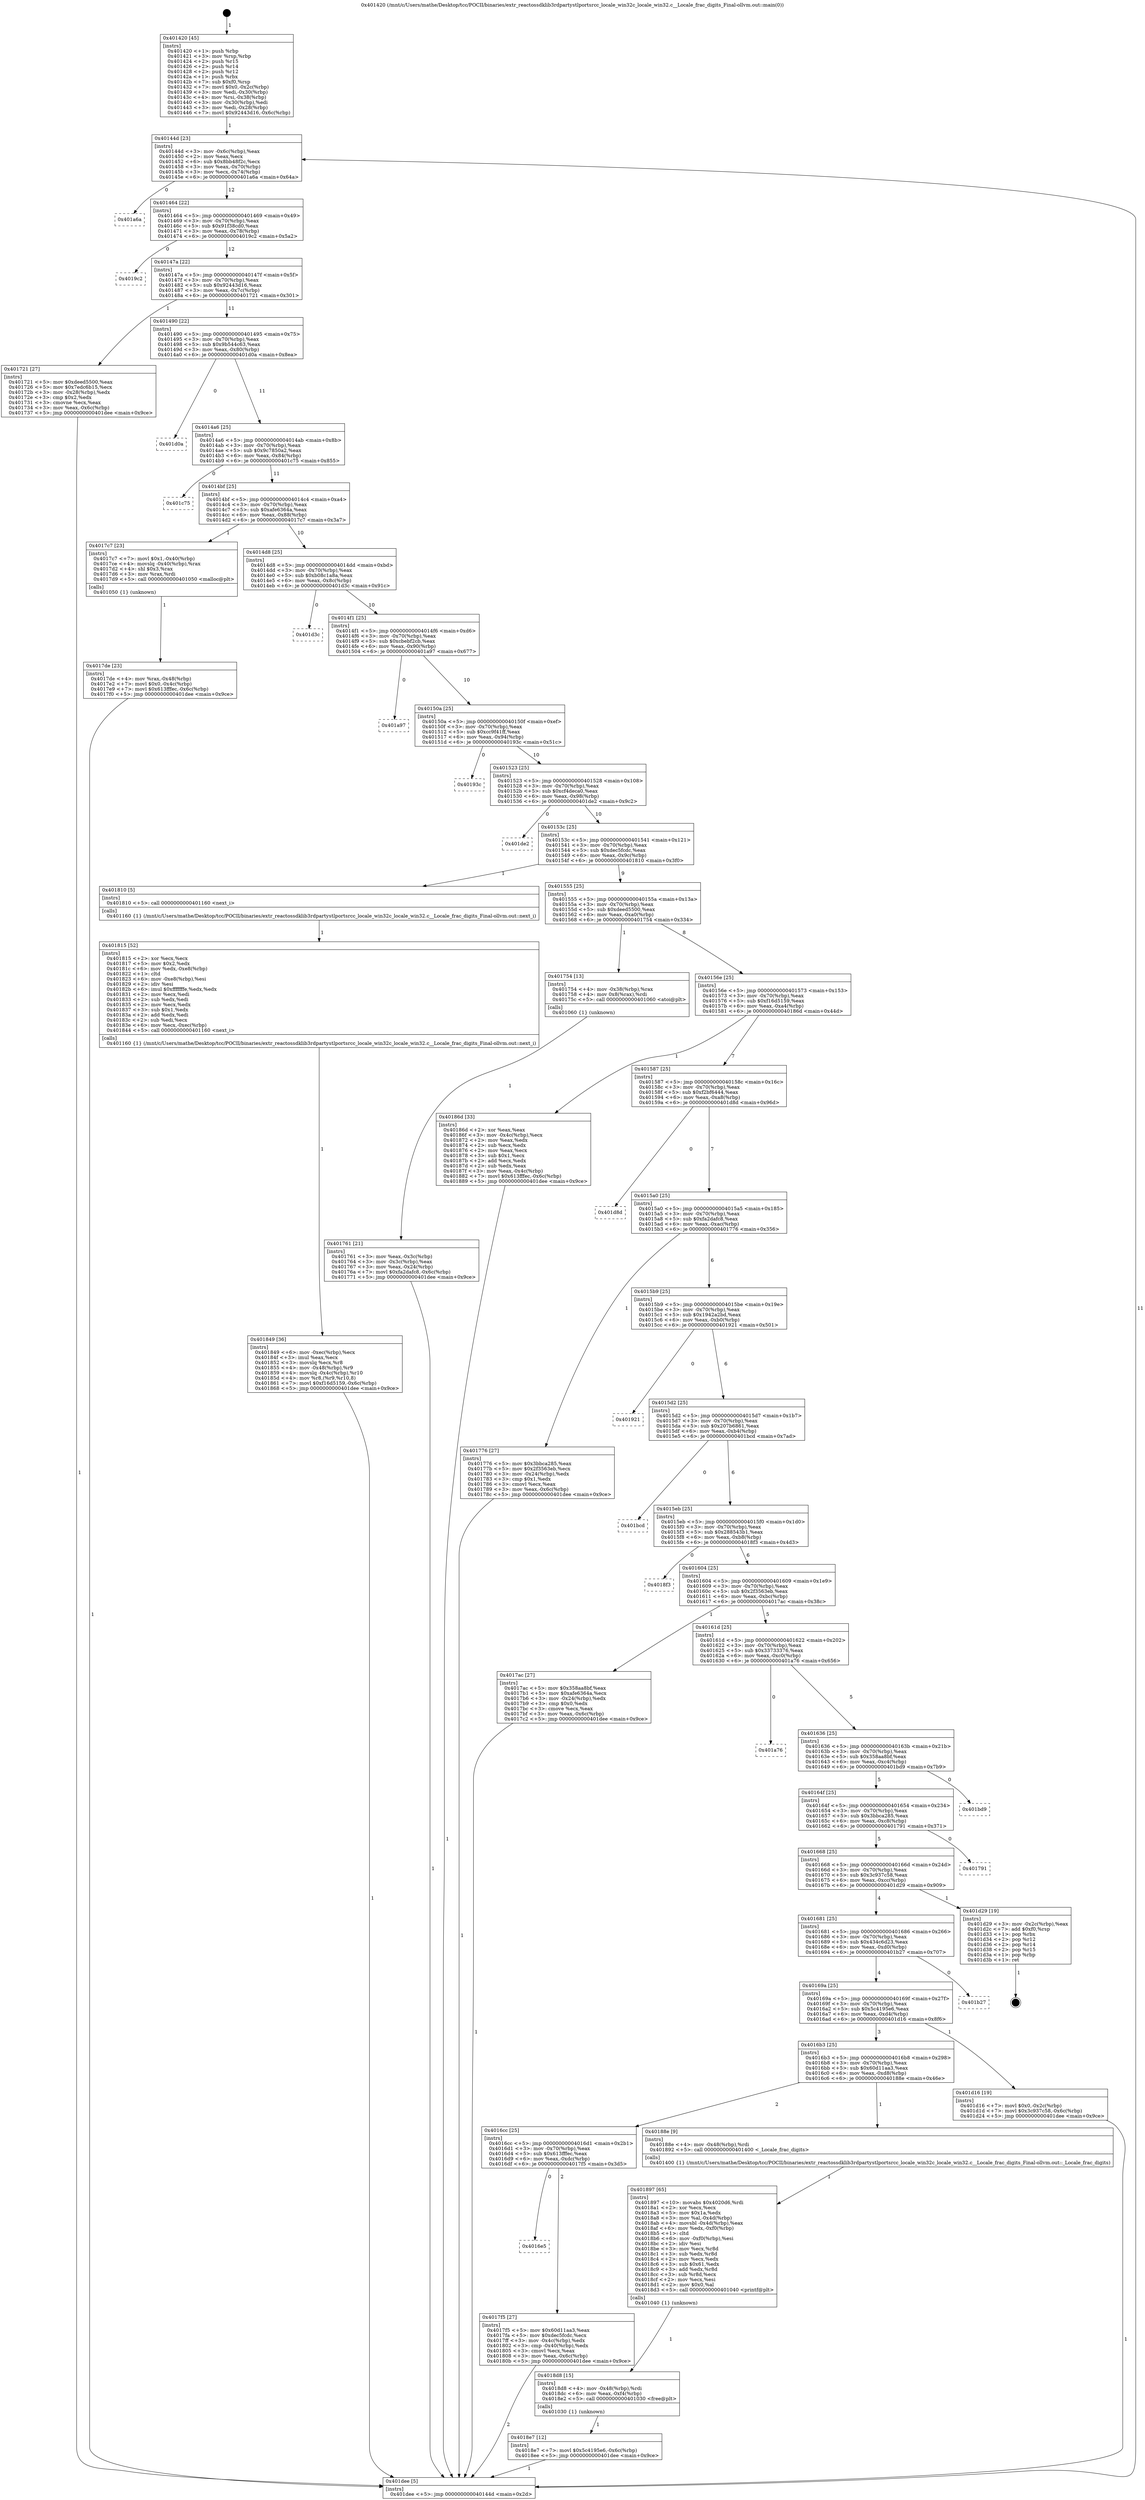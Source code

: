 digraph "0x401420" {
  label = "0x401420 (/mnt/c/Users/mathe/Desktop/tcc/POCII/binaries/extr_reactossdklib3rdpartystlportsrcc_locale_win32c_locale_win32.c__Locale_frac_digits_Final-ollvm.out::main(0))"
  labelloc = "t"
  node[shape=record]

  Entry [label="",width=0.3,height=0.3,shape=circle,fillcolor=black,style=filled]
  "0x40144d" [label="{
     0x40144d [23]\l
     | [instrs]\l
     &nbsp;&nbsp;0x40144d \<+3\>: mov -0x6c(%rbp),%eax\l
     &nbsp;&nbsp;0x401450 \<+2\>: mov %eax,%ecx\l
     &nbsp;&nbsp;0x401452 \<+6\>: sub $0x8bb48f2c,%ecx\l
     &nbsp;&nbsp;0x401458 \<+3\>: mov %eax,-0x70(%rbp)\l
     &nbsp;&nbsp;0x40145b \<+3\>: mov %ecx,-0x74(%rbp)\l
     &nbsp;&nbsp;0x40145e \<+6\>: je 0000000000401a6a \<main+0x64a\>\l
  }"]
  "0x401a6a" [label="{
     0x401a6a\l
  }", style=dashed]
  "0x401464" [label="{
     0x401464 [22]\l
     | [instrs]\l
     &nbsp;&nbsp;0x401464 \<+5\>: jmp 0000000000401469 \<main+0x49\>\l
     &nbsp;&nbsp;0x401469 \<+3\>: mov -0x70(%rbp),%eax\l
     &nbsp;&nbsp;0x40146c \<+5\>: sub $0x91f38cd0,%eax\l
     &nbsp;&nbsp;0x401471 \<+3\>: mov %eax,-0x78(%rbp)\l
     &nbsp;&nbsp;0x401474 \<+6\>: je 00000000004019c2 \<main+0x5a2\>\l
  }"]
  Exit [label="",width=0.3,height=0.3,shape=circle,fillcolor=black,style=filled,peripheries=2]
  "0x4019c2" [label="{
     0x4019c2\l
  }", style=dashed]
  "0x40147a" [label="{
     0x40147a [22]\l
     | [instrs]\l
     &nbsp;&nbsp;0x40147a \<+5\>: jmp 000000000040147f \<main+0x5f\>\l
     &nbsp;&nbsp;0x40147f \<+3\>: mov -0x70(%rbp),%eax\l
     &nbsp;&nbsp;0x401482 \<+5\>: sub $0x92443d16,%eax\l
     &nbsp;&nbsp;0x401487 \<+3\>: mov %eax,-0x7c(%rbp)\l
     &nbsp;&nbsp;0x40148a \<+6\>: je 0000000000401721 \<main+0x301\>\l
  }"]
  "0x4018e7" [label="{
     0x4018e7 [12]\l
     | [instrs]\l
     &nbsp;&nbsp;0x4018e7 \<+7\>: movl $0x5c4195e6,-0x6c(%rbp)\l
     &nbsp;&nbsp;0x4018ee \<+5\>: jmp 0000000000401dee \<main+0x9ce\>\l
  }"]
  "0x401721" [label="{
     0x401721 [27]\l
     | [instrs]\l
     &nbsp;&nbsp;0x401721 \<+5\>: mov $0xdeed5500,%eax\l
     &nbsp;&nbsp;0x401726 \<+5\>: mov $0x7edc6b15,%ecx\l
     &nbsp;&nbsp;0x40172b \<+3\>: mov -0x28(%rbp),%edx\l
     &nbsp;&nbsp;0x40172e \<+3\>: cmp $0x2,%edx\l
     &nbsp;&nbsp;0x401731 \<+3\>: cmovne %ecx,%eax\l
     &nbsp;&nbsp;0x401734 \<+3\>: mov %eax,-0x6c(%rbp)\l
     &nbsp;&nbsp;0x401737 \<+5\>: jmp 0000000000401dee \<main+0x9ce\>\l
  }"]
  "0x401490" [label="{
     0x401490 [22]\l
     | [instrs]\l
     &nbsp;&nbsp;0x401490 \<+5\>: jmp 0000000000401495 \<main+0x75\>\l
     &nbsp;&nbsp;0x401495 \<+3\>: mov -0x70(%rbp),%eax\l
     &nbsp;&nbsp;0x401498 \<+5\>: sub $0x9b544c63,%eax\l
     &nbsp;&nbsp;0x40149d \<+3\>: mov %eax,-0x80(%rbp)\l
     &nbsp;&nbsp;0x4014a0 \<+6\>: je 0000000000401d0a \<main+0x8ea\>\l
  }"]
  "0x401dee" [label="{
     0x401dee [5]\l
     | [instrs]\l
     &nbsp;&nbsp;0x401dee \<+5\>: jmp 000000000040144d \<main+0x2d\>\l
  }"]
  "0x401420" [label="{
     0x401420 [45]\l
     | [instrs]\l
     &nbsp;&nbsp;0x401420 \<+1\>: push %rbp\l
     &nbsp;&nbsp;0x401421 \<+3\>: mov %rsp,%rbp\l
     &nbsp;&nbsp;0x401424 \<+2\>: push %r15\l
     &nbsp;&nbsp;0x401426 \<+2\>: push %r14\l
     &nbsp;&nbsp;0x401428 \<+2\>: push %r12\l
     &nbsp;&nbsp;0x40142a \<+1\>: push %rbx\l
     &nbsp;&nbsp;0x40142b \<+7\>: sub $0xf0,%rsp\l
     &nbsp;&nbsp;0x401432 \<+7\>: movl $0x0,-0x2c(%rbp)\l
     &nbsp;&nbsp;0x401439 \<+3\>: mov %edi,-0x30(%rbp)\l
     &nbsp;&nbsp;0x40143c \<+4\>: mov %rsi,-0x38(%rbp)\l
     &nbsp;&nbsp;0x401440 \<+3\>: mov -0x30(%rbp),%edi\l
     &nbsp;&nbsp;0x401443 \<+3\>: mov %edi,-0x28(%rbp)\l
     &nbsp;&nbsp;0x401446 \<+7\>: movl $0x92443d16,-0x6c(%rbp)\l
  }"]
  "0x4018d8" [label="{
     0x4018d8 [15]\l
     | [instrs]\l
     &nbsp;&nbsp;0x4018d8 \<+4\>: mov -0x48(%rbp),%rdi\l
     &nbsp;&nbsp;0x4018dc \<+6\>: mov %eax,-0xf4(%rbp)\l
     &nbsp;&nbsp;0x4018e2 \<+5\>: call 0000000000401030 \<free@plt\>\l
     | [calls]\l
     &nbsp;&nbsp;0x401030 \{1\} (unknown)\l
  }"]
  "0x401d0a" [label="{
     0x401d0a\l
  }", style=dashed]
  "0x4014a6" [label="{
     0x4014a6 [25]\l
     | [instrs]\l
     &nbsp;&nbsp;0x4014a6 \<+5\>: jmp 00000000004014ab \<main+0x8b\>\l
     &nbsp;&nbsp;0x4014ab \<+3\>: mov -0x70(%rbp),%eax\l
     &nbsp;&nbsp;0x4014ae \<+5\>: sub $0x9c7850a2,%eax\l
     &nbsp;&nbsp;0x4014b3 \<+6\>: mov %eax,-0x84(%rbp)\l
     &nbsp;&nbsp;0x4014b9 \<+6\>: je 0000000000401c75 \<main+0x855\>\l
  }"]
  "0x401897" [label="{
     0x401897 [65]\l
     | [instrs]\l
     &nbsp;&nbsp;0x401897 \<+10\>: movabs $0x4020d6,%rdi\l
     &nbsp;&nbsp;0x4018a1 \<+2\>: xor %ecx,%ecx\l
     &nbsp;&nbsp;0x4018a3 \<+5\>: mov $0x1a,%edx\l
     &nbsp;&nbsp;0x4018a8 \<+3\>: mov %al,-0x4d(%rbp)\l
     &nbsp;&nbsp;0x4018ab \<+4\>: movsbl -0x4d(%rbp),%eax\l
     &nbsp;&nbsp;0x4018af \<+6\>: mov %edx,-0xf0(%rbp)\l
     &nbsp;&nbsp;0x4018b5 \<+1\>: cltd\l
     &nbsp;&nbsp;0x4018b6 \<+6\>: mov -0xf0(%rbp),%esi\l
     &nbsp;&nbsp;0x4018bc \<+2\>: idiv %esi\l
     &nbsp;&nbsp;0x4018be \<+3\>: mov %ecx,%r8d\l
     &nbsp;&nbsp;0x4018c1 \<+3\>: sub %edx,%r8d\l
     &nbsp;&nbsp;0x4018c4 \<+2\>: mov %ecx,%edx\l
     &nbsp;&nbsp;0x4018c6 \<+3\>: sub $0x61,%edx\l
     &nbsp;&nbsp;0x4018c9 \<+3\>: add %edx,%r8d\l
     &nbsp;&nbsp;0x4018cc \<+3\>: sub %r8d,%ecx\l
     &nbsp;&nbsp;0x4018cf \<+2\>: mov %ecx,%esi\l
     &nbsp;&nbsp;0x4018d1 \<+2\>: mov $0x0,%al\l
     &nbsp;&nbsp;0x4018d3 \<+5\>: call 0000000000401040 \<printf@plt\>\l
     | [calls]\l
     &nbsp;&nbsp;0x401040 \{1\} (unknown)\l
  }"]
  "0x401c75" [label="{
     0x401c75\l
  }", style=dashed]
  "0x4014bf" [label="{
     0x4014bf [25]\l
     | [instrs]\l
     &nbsp;&nbsp;0x4014bf \<+5\>: jmp 00000000004014c4 \<main+0xa4\>\l
     &nbsp;&nbsp;0x4014c4 \<+3\>: mov -0x70(%rbp),%eax\l
     &nbsp;&nbsp;0x4014c7 \<+5\>: sub $0xafe6364a,%eax\l
     &nbsp;&nbsp;0x4014cc \<+6\>: mov %eax,-0x88(%rbp)\l
     &nbsp;&nbsp;0x4014d2 \<+6\>: je 00000000004017c7 \<main+0x3a7\>\l
  }"]
  "0x401849" [label="{
     0x401849 [36]\l
     | [instrs]\l
     &nbsp;&nbsp;0x401849 \<+6\>: mov -0xec(%rbp),%ecx\l
     &nbsp;&nbsp;0x40184f \<+3\>: imul %eax,%ecx\l
     &nbsp;&nbsp;0x401852 \<+3\>: movslq %ecx,%r8\l
     &nbsp;&nbsp;0x401855 \<+4\>: mov -0x48(%rbp),%r9\l
     &nbsp;&nbsp;0x401859 \<+4\>: movslq -0x4c(%rbp),%r10\l
     &nbsp;&nbsp;0x40185d \<+4\>: mov %r8,(%r9,%r10,8)\l
     &nbsp;&nbsp;0x401861 \<+7\>: movl $0xf16d5159,-0x6c(%rbp)\l
     &nbsp;&nbsp;0x401868 \<+5\>: jmp 0000000000401dee \<main+0x9ce\>\l
  }"]
  "0x4017c7" [label="{
     0x4017c7 [23]\l
     | [instrs]\l
     &nbsp;&nbsp;0x4017c7 \<+7\>: movl $0x1,-0x40(%rbp)\l
     &nbsp;&nbsp;0x4017ce \<+4\>: movslq -0x40(%rbp),%rax\l
     &nbsp;&nbsp;0x4017d2 \<+4\>: shl $0x3,%rax\l
     &nbsp;&nbsp;0x4017d6 \<+3\>: mov %rax,%rdi\l
     &nbsp;&nbsp;0x4017d9 \<+5\>: call 0000000000401050 \<malloc@plt\>\l
     | [calls]\l
     &nbsp;&nbsp;0x401050 \{1\} (unknown)\l
  }"]
  "0x4014d8" [label="{
     0x4014d8 [25]\l
     | [instrs]\l
     &nbsp;&nbsp;0x4014d8 \<+5\>: jmp 00000000004014dd \<main+0xbd\>\l
     &nbsp;&nbsp;0x4014dd \<+3\>: mov -0x70(%rbp),%eax\l
     &nbsp;&nbsp;0x4014e0 \<+5\>: sub $0xb08c1a8a,%eax\l
     &nbsp;&nbsp;0x4014e5 \<+6\>: mov %eax,-0x8c(%rbp)\l
     &nbsp;&nbsp;0x4014eb \<+6\>: je 0000000000401d3c \<main+0x91c\>\l
  }"]
  "0x401815" [label="{
     0x401815 [52]\l
     | [instrs]\l
     &nbsp;&nbsp;0x401815 \<+2\>: xor %ecx,%ecx\l
     &nbsp;&nbsp;0x401817 \<+5\>: mov $0x2,%edx\l
     &nbsp;&nbsp;0x40181c \<+6\>: mov %edx,-0xe8(%rbp)\l
     &nbsp;&nbsp;0x401822 \<+1\>: cltd\l
     &nbsp;&nbsp;0x401823 \<+6\>: mov -0xe8(%rbp),%esi\l
     &nbsp;&nbsp;0x401829 \<+2\>: idiv %esi\l
     &nbsp;&nbsp;0x40182b \<+6\>: imul $0xfffffffe,%edx,%edx\l
     &nbsp;&nbsp;0x401831 \<+2\>: mov %ecx,%edi\l
     &nbsp;&nbsp;0x401833 \<+2\>: sub %edx,%edi\l
     &nbsp;&nbsp;0x401835 \<+2\>: mov %ecx,%edx\l
     &nbsp;&nbsp;0x401837 \<+3\>: sub $0x1,%edx\l
     &nbsp;&nbsp;0x40183a \<+2\>: add %edx,%edi\l
     &nbsp;&nbsp;0x40183c \<+2\>: sub %edi,%ecx\l
     &nbsp;&nbsp;0x40183e \<+6\>: mov %ecx,-0xec(%rbp)\l
     &nbsp;&nbsp;0x401844 \<+5\>: call 0000000000401160 \<next_i\>\l
     | [calls]\l
     &nbsp;&nbsp;0x401160 \{1\} (/mnt/c/Users/mathe/Desktop/tcc/POCII/binaries/extr_reactossdklib3rdpartystlportsrcc_locale_win32c_locale_win32.c__Locale_frac_digits_Final-ollvm.out::next_i)\l
  }"]
  "0x401d3c" [label="{
     0x401d3c\l
  }", style=dashed]
  "0x4014f1" [label="{
     0x4014f1 [25]\l
     | [instrs]\l
     &nbsp;&nbsp;0x4014f1 \<+5\>: jmp 00000000004014f6 \<main+0xd6\>\l
     &nbsp;&nbsp;0x4014f6 \<+3\>: mov -0x70(%rbp),%eax\l
     &nbsp;&nbsp;0x4014f9 \<+5\>: sub $0xcbebf2cb,%eax\l
     &nbsp;&nbsp;0x4014fe \<+6\>: mov %eax,-0x90(%rbp)\l
     &nbsp;&nbsp;0x401504 \<+6\>: je 0000000000401a97 \<main+0x677\>\l
  }"]
  "0x4016e5" [label="{
     0x4016e5\l
  }", style=dashed]
  "0x401a97" [label="{
     0x401a97\l
  }", style=dashed]
  "0x40150a" [label="{
     0x40150a [25]\l
     | [instrs]\l
     &nbsp;&nbsp;0x40150a \<+5\>: jmp 000000000040150f \<main+0xef\>\l
     &nbsp;&nbsp;0x40150f \<+3\>: mov -0x70(%rbp),%eax\l
     &nbsp;&nbsp;0x401512 \<+5\>: sub $0xcc9f41ff,%eax\l
     &nbsp;&nbsp;0x401517 \<+6\>: mov %eax,-0x94(%rbp)\l
     &nbsp;&nbsp;0x40151d \<+6\>: je 000000000040193c \<main+0x51c\>\l
  }"]
  "0x4017f5" [label="{
     0x4017f5 [27]\l
     | [instrs]\l
     &nbsp;&nbsp;0x4017f5 \<+5\>: mov $0x60d11aa3,%eax\l
     &nbsp;&nbsp;0x4017fa \<+5\>: mov $0xdec5fcdc,%ecx\l
     &nbsp;&nbsp;0x4017ff \<+3\>: mov -0x4c(%rbp),%edx\l
     &nbsp;&nbsp;0x401802 \<+3\>: cmp -0x40(%rbp),%edx\l
     &nbsp;&nbsp;0x401805 \<+3\>: cmovl %ecx,%eax\l
     &nbsp;&nbsp;0x401808 \<+3\>: mov %eax,-0x6c(%rbp)\l
     &nbsp;&nbsp;0x40180b \<+5\>: jmp 0000000000401dee \<main+0x9ce\>\l
  }"]
  "0x40193c" [label="{
     0x40193c\l
  }", style=dashed]
  "0x401523" [label="{
     0x401523 [25]\l
     | [instrs]\l
     &nbsp;&nbsp;0x401523 \<+5\>: jmp 0000000000401528 \<main+0x108\>\l
     &nbsp;&nbsp;0x401528 \<+3\>: mov -0x70(%rbp),%eax\l
     &nbsp;&nbsp;0x40152b \<+5\>: sub $0xcf4deca0,%eax\l
     &nbsp;&nbsp;0x401530 \<+6\>: mov %eax,-0x98(%rbp)\l
     &nbsp;&nbsp;0x401536 \<+6\>: je 0000000000401de2 \<main+0x9c2\>\l
  }"]
  "0x4016cc" [label="{
     0x4016cc [25]\l
     | [instrs]\l
     &nbsp;&nbsp;0x4016cc \<+5\>: jmp 00000000004016d1 \<main+0x2b1\>\l
     &nbsp;&nbsp;0x4016d1 \<+3\>: mov -0x70(%rbp),%eax\l
     &nbsp;&nbsp;0x4016d4 \<+5\>: sub $0x613fffec,%eax\l
     &nbsp;&nbsp;0x4016d9 \<+6\>: mov %eax,-0xdc(%rbp)\l
     &nbsp;&nbsp;0x4016df \<+6\>: je 00000000004017f5 \<main+0x3d5\>\l
  }"]
  "0x401de2" [label="{
     0x401de2\l
  }", style=dashed]
  "0x40153c" [label="{
     0x40153c [25]\l
     | [instrs]\l
     &nbsp;&nbsp;0x40153c \<+5\>: jmp 0000000000401541 \<main+0x121\>\l
     &nbsp;&nbsp;0x401541 \<+3\>: mov -0x70(%rbp),%eax\l
     &nbsp;&nbsp;0x401544 \<+5\>: sub $0xdec5fcdc,%eax\l
     &nbsp;&nbsp;0x401549 \<+6\>: mov %eax,-0x9c(%rbp)\l
     &nbsp;&nbsp;0x40154f \<+6\>: je 0000000000401810 \<main+0x3f0\>\l
  }"]
  "0x40188e" [label="{
     0x40188e [9]\l
     | [instrs]\l
     &nbsp;&nbsp;0x40188e \<+4\>: mov -0x48(%rbp),%rdi\l
     &nbsp;&nbsp;0x401892 \<+5\>: call 0000000000401400 \<_Locale_frac_digits\>\l
     | [calls]\l
     &nbsp;&nbsp;0x401400 \{1\} (/mnt/c/Users/mathe/Desktop/tcc/POCII/binaries/extr_reactossdklib3rdpartystlportsrcc_locale_win32c_locale_win32.c__Locale_frac_digits_Final-ollvm.out::_Locale_frac_digits)\l
  }"]
  "0x401810" [label="{
     0x401810 [5]\l
     | [instrs]\l
     &nbsp;&nbsp;0x401810 \<+5\>: call 0000000000401160 \<next_i\>\l
     | [calls]\l
     &nbsp;&nbsp;0x401160 \{1\} (/mnt/c/Users/mathe/Desktop/tcc/POCII/binaries/extr_reactossdklib3rdpartystlportsrcc_locale_win32c_locale_win32.c__Locale_frac_digits_Final-ollvm.out::next_i)\l
  }"]
  "0x401555" [label="{
     0x401555 [25]\l
     | [instrs]\l
     &nbsp;&nbsp;0x401555 \<+5\>: jmp 000000000040155a \<main+0x13a\>\l
     &nbsp;&nbsp;0x40155a \<+3\>: mov -0x70(%rbp),%eax\l
     &nbsp;&nbsp;0x40155d \<+5\>: sub $0xdeed5500,%eax\l
     &nbsp;&nbsp;0x401562 \<+6\>: mov %eax,-0xa0(%rbp)\l
     &nbsp;&nbsp;0x401568 \<+6\>: je 0000000000401754 \<main+0x334\>\l
  }"]
  "0x4016b3" [label="{
     0x4016b3 [25]\l
     | [instrs]\l
     &nbsp;&nbsp;0x4016b3 \<+5\>: jmp 00000000004016b8 \<main+0x298\>\l
     &nbsp;&nbsp;0x4016b8 \<+3\>: mov -0x70(%rbp),%eax\l
     &nbsp;&nbsp;0x4016bb \<+5\>: sub $0x60d11aa3,%eax\l
     &nbsp;&nbsp;0x4016c0 \<+6\>: mov %eax,-0xd8(%rbp)\l
     &nbsp;&nbsp;0x4016c6 \<+6\>: je 000000000040188e \<main+0x46e\>\l
  }"]
  "0x401754" [label="{
     0x401754 [13]\l
     | [instrs]\l
     &nbsp;&nbsp;0x401754 \<+4\>: mov -0x38(%rbp),%rax\l
     &nbsp;&nbsp;0x401758 \<+4\>: mov 0x8(%rax),%rdi\l
     &nbsp;&nbsp;0x40175c \<+5\>: call 0000000000401060 \<atoi@plt\>\l
     | [calls]\l
     &nbsp;&nbsp;0x401060 \{1\} (unknown)\l
  }"]
  "0x40156e" [label="{
     0x40156e [25]\l
     | [instrs]\l
     &nbsp;&nbsp;0x40156e \<+5\>: jmp 0000000000401573 \<main+0x153\>\l
     &nbsp;&nbsp;0x401573 \<+3\>: mov -0x70(%rbp),%eax\l
     &nbsp;&nbsp;0x401576 \<+5\>: sub $0xf16d5159,%eax\l
     &nbsp;&nbsp;0x40157b \<+6\>: mov %eax,-0xa4(%rbp)\l
     &nbsp;&nbsp;0x401581 \<+6\>: je 000000000040186d \<main+0x44d\>\l
  }"]
  "0x401761" [label="{
     0x401761 [21]\l
     | [instrs]\l
     &nbsp;&nbsp;0x401761 \<+3\>: mov %eax,-0x3c(%rbp)\l
     &nbsp;&nbsp;0x401764 \<+3\>: mov -0x3c(%rbp),%eax\l
     &nbsp;&nbsp;0x401767 \<+3\>: mov %eax,-0x24(%rbp)\l
     &nbsp;&nbsp;0x40176a \<+7\>: movl $0xfa2dafc8,-0x6c(%rbp)\l
     &nbsp;&nbsp;0x401771 \<+5\>: jmp 0000000000401dee \<main+0x9ce\>\l
  }"]
  "0x401d16" [label="{
     0x401d16 [19]\l
     | [instrs]\l
     &nbsp;&nbsp;0x401d16 \<+7\>: movl $0x0,-0x2c(%rbp)\l
     &nbsp;&nbsp;0x401d1d \<+7\>: movl $0x3c937c58,-0x6c(%rbp)\l
     &nbsp;&nbsp;0x401d24 \<+5\>: jmp 0000000000401dee \<main+0x9ce\>\l
  }"]
  "0x40186d" [label="{
     0x40186d [33]\l
     | [instrs]\l
     &nbsp;&nbsp;0x40186d \<+2\>: xor %eax,%eax\l
     &nbsp;&nbsp;0x40186f \<+3\>: mov -0x4c(%rbp),%ecx\l
     &nbsp;&nbsp;0x401872 \<+2\>: mov %eax,%edx\l
     &nbsp;&nbsp;0x401874 \<+2\>: sub %ecx,%edx\l
     &nbsp;&nbsp;0x401876 \<+2\>: mov %eax,%ecx\l
     &nbsp;&nbsp;0x401878 \<+3\>: sub $0x1,%ecx\l
     &nbsp;&nbsp;0x40187b \<+2\>: add %ecx,%edx\l
     &nbsp;&nbsp;0x40187d \<+2\>: sub %edx,%eax\l
     &nbsp;&nbsp;0x40187f \<+3\>: mov %eax,-0x4c(%rbp)\l
     &nbsp;&nbsp;0x401882 \<+7\>: movl $0x613fffec,-0x6c(%rbp)\l
     &nbsp;&nbsp;0x401889 \<+5\>: jmp 0000000000401dee \<main+0x9ce\>\l
  }"]
  "0x401587" [label="{
     0x401587 [25]\l
     | [instrs]\l
     &nbsp;&nbsp;0x401587 \<+5\>: jmp 000000000040158c \<main+0x16c\>\l
     &nbsp;&nbsp;0x40158c \<+3\>: mov -0x70(%rbp),%eax\l
     &nbsp;&nbsp;0x40158f \<+5\>: sub $0xf2bf6444,%eax\l
     &nbsp;&nbsp;0x401594 \<+6\>: mov %eax,-0xa8(%rbp)\l
     &nbsp;&nbsp;0x40159a \<+6\>: je 0000000000401d8d \<main+0x96d\>\l
  }"]
  "0x40169a" [label="{
     0x40169a [25]\l
     | [instrs]\l
     &nbsp;&nbsp;0x40169a \<+5\>: jmp 000000000040169f \<main+0x27f\>\l
     &nbsp;&nbsp;0x40169f \<+3\>: mov -0x70(%rbp),%eax\l
     &nbsp;&nbsp;0x4016a2 \<+5\>: sub $0x5c4195e6,%eax\l
     &nbsp;&nbsp;0x4016a7 \<+6\>: mov %eax,-0xd4(%rbp)\l
     &nbsp;&nbsp;0x4016ad \<+6\>: je 0000000000401d16 \<main+0x8f6\>\l
  }"]
  "0x401d8d" [label="{
     0x401d8d\l
  }", style=dashed]
  "0x4015a0" [label="{
     0x4015a0 [25]\l
     | [instrs]\l
     &nbsp;&nbsp;0x4015a0 \<+5\>: jmp 00000000004015a5 \<main+0x185\>\l
     &nbsp;&nbsp;0x4015a5 \<+3\>: mov -0x70(%rbp),%eax\l
     &nbsp;&nbsp;0x4015a8 \<+5\>: sub $0xfa2dafc8,%eax\l
     &nbsp;&nbsp;0x4015ad \<+6\>: mov %eax,-0xac(%rbp)\l
     &nbsp;&nbsp;0x4015b3 \<+6\>: je 0000000000401776 \<main+0x356\>\l
  }"]
  "0x401b27" [label="{
     0x401b27\l
  }", style=dashed]
  "0x401776" [label="{
     0x401776 [27]\l
     | [instrs]\l
     &nbsp;&nbsp;0x401776 \<+5\>: mov $0x3bbca285,%eax\l
     &nbsp;&nbsp;0x40177b \<+5\>: mov $0x2f3563eb,%ecx\l
     &nbsp;&nbsp;0x401780 \<+3\>: mov -0x24(%rbp),%edx\l
     &nbsp;&nbsp;0x401783 \<+3\>: cmp $0x1,%edx\l
     &nbsp;&nbsp;0x401786 \<+3\>: cmovl %ecx,%eax\l
     &nbsp;&nbsp;0x401789 \<+3\>: mov %eax,-0x6c(%rbp)\l
     &nbsp;&nbsp;0x40178c \<+5\>: jmp 0000000000401dee \<main+0x9ce\>\l
  }"]
  "0x4015b9" [label="{
     0x4015b9 [25]\l
     | [instrs]\l
     &nbsp;&nbsp;0x4015b9 \<+5\>: jmp 00000000004015be \<main+0x19e\>\l
     &nbsp;&nbsp;0x4015be \<+3\>: mov -0x70(%rbp),%eax\l
     &nbsp;&nbsp;0x4015c1 \<+5\>: sub $0x1942a2bd,%eax\l
     &nbsp;&nbsp;0x4015c6 \<+6\>: mov %eax,-0xb0(%rbp)\l
     &nbsp;&nbsp;0x4015cc \<+6\>: je 0000000000401921 \<main+0x501\>\l
  }"]
  "0x401681" [label="{
     0x401681 [25]\l
     | [instrs]\l
     &nbsp;&nbsp;0x401681 \<+5\>: jmp 0000000000401686 \<main+0x266\>\l
     &nbsp;&nbsp;0x401686 \<+3\>: mov -0x70(%rbp),%eax\l
     &nbsp;&nbsp;0x401689 \<+5\>: sub $0x434c6d23,%eax\l
     &nbsp;&nbsp;0x40168e \<+6\>: mov %eax,-0xd0(%rbp)\l
     &nbsp;&nbsp;0x401694 \<+6\>: je 0000000000401b27 \<main+0x707\>\l
  }"]
  "0x401921" [label="{
     0x401921\l
  }", style=dashed]
  "0x4015d2" [label="{
     0x4015d2 [25]\l
     | [instrs]\l
     &nbsp;&nbsp;0x4015d2 \<+5\>: jmp 00000000004015d7 \<main+0x1b7\>\l
     &nbsp;&nbsp;0x4015d7 \<+3\>: mov -0x70(%rbp),%eax\l
     &nbsp;&nbsp;0x4015da \<+5\>: sub $0x207b6861,%eax\l
     &nbsp;&nbsp;0x4015df \<+6\>: mov %eax,-0xb4(%rbp)\l
     &nbsp;&nbsp;0x4015e5 \<+6\>: je 0000000000401bcd \<main+0x7ad\>\l
  }"]
  "0x401d29" [label="{
     0x401d29 [19]\l
     | [instrs]\l
     &nbsp;&nbsp;0x401d29 \<+3\>: mov -0x2c(%rbp),%eax\l
     &nbsp;&nbsp;0x401d2c \<+7\>: add $0xf0,%rsp\l
     &nbsp;&nbsp;0x401d33 \<+1\>: pop %rbx\l
     &nbsp;&nbsp;0x401d34 \<+2\>: pop %r12\l
     &nbsp;&nbsp;0x401d36 \<+2\>: pop %r14\l
     &nbsp;&nbsp;0x401d38 \<+2\>: pop %r15\l
     &nbsp;&nbsp;0x401d3a \<+1\>: pop %rbp\l
     &nbsp;&nbsp;0x401d3b \<+1\>: ret\l
  }"]
  "0x401bcd" [label="{
     0x401bcd\l
  }", style=dashed]
  "0x4015eb" [label="{
     0x4015eb [25]\l
     | [instrs]\l
     &nbsp;&nbsp;0x4015eb \<+5\>: jmp 00000000004015f0 \<main+0x1d0\>\l
     &nbsp;&nbsp;0x4015f0 \<+3\>: mov -0x70(%rbp),%eax\l
     &nbsp;&nbsp;0x4015f3 \<+5\>: sub $0x288543b1,%eax\l
     &nbsp;&nbsp;0x4015f8 \<+6\>: mov %eax,-0xb8(%rbp)\l
     &nbsp;&nbsp;0x4015fe \<+6\>: je 00000000004018f3 \<main+0x4d3\>\l
  }"]
  "0x401668" [label="{
     0x401668 [25]\l
     | [instrs]\l
     &nbsp;&nbsp;0x401668 \<+5\>: jmp 000000000040166d \<main+0x24d\>\l
     &nbsp;&nbsp;0x40166d \<+3\>: mov -0x70(%rbp),%eax\l
     &nbsp;&nbsp;0x401670 \<+5\>: sub $0x3c937c58,%eax\l
     &nbsp;&nbsp;0x401675 \<+6\>: mov %eax,-0xcc(%rbp)\l
     &nbsp;&nbsp;0x40167b \<+6\>: je 0000000000401d29 \<main+0x909\>\l
  }"]
  "0x4018f3" [label="{
     0x4018f3\l
  }", style=dashed]
  "0x401604" [label="{
     0x401604 [25]\l
     | [instrs]\l
     &nbsp;&nbsp;0x401604 \<+5\>: jmp 0000000000401609 \<main+0x1e9\>\l
     &nbsp;&nbsp;0x401609 \<+3\>: mov -0x70(%rbp),%eax\l
     &nbsp;&nbsp;0x40160c \<+5\>: sub $0x2f3563eb,%eax\l
     &nbsp;&nbsp;0x401611 \<+6\>: mov %eax,-0xbc(%rbp)\l
     &nbsp;&nbsp;0x401617 \<+6\>: je 00000000004017ac \<main+0x38c\>\l
  }"]
  "0x401791" [label="{
     0x401791\l
  }", style=dashed]
  "0x4017ac" [label="{
     0x4017ac [27]\l
     | [instrs]\l
     &nbsp;&nbsp;0x4017ac \<+5\>: mov $0x358aa8bf,%eax\l
     &nbsp;&nbsp;0x4017b1 \<+5\>: mov $0xafe6364a,%ecx\l
     &nbsp;&nbsp;0x4017b6 \<+3\>: mov -0x24(%rbp),%edx\l
     &nbsp;&nbsp;0x4017b9 \<+3\>: cmp $0x0,%edx\l
     &nbsp;&nbsp;0x4017bc \<+3\>: cmove %ecx,%eax\l
     &nbsp;&nbsp;0x4017bf \<+3\>: mov %eax,-0x6c(%rbp)\l
     &nbsp;&nbsp;0x4017c2 \<+5\>: jmp 0000000000401dee \<main+0x9ce\>\l
  }"]
  "0x40161d" [label="{
     0x40161d [25]\l
     | [instrs]\l
     &nbsp;&nbsp;0x40161d \<+5\>: jmp 0000000000401622 \<main+0x202\>\l
     &nbsp;&nbsp;0x401622 \<+3\>: mov -0x70(%rbp),%eax\l
     &nbsp;&nbsp;0x401625 \<+5\>: sub $0x33733376,%eax\l
     &nbsp;&nbsp;0x40162a \<+6\>: mov %eax,-0xc0(%rbp)\l
     &nbsp;&nbsp;0x401630 \<+6\>: je 0000000000401a76 \<main+0x656\>\l
  }"]
  "0x4017de" [label="{
     0x4017de [23]\l
     | [instrs]\l
     &nbsp;&nbsp;0x4017de \<+4\>: mov %rax,-0x48(%rbp)\l
     &nbsp;&nbsp;0x4017e2 \<+7\>: movl $0x0,-0x4c(%rbp)\l
     &nbsp;&nbsp;0x4017e9 \<+7\>: movl $0x613fffec,-0x6c(%rbp)\l
     &nbsp;&nbsp;0x4017f0 \<+5\>: jmp 0000000000401dee \<main+0x9ce\>\l
  }"]
  "0x40164f" [label="{
     0x40164f [25]\l
     | [instrs]\l
     &nbsp;&nbsp;0x40164f \<+5\>: jmp 0000000000401654 \<main+0x234\>\l
     &nbsp;&nbsp;0x401654 \<+3\>: mov -0x70(%rbp),%eax\l
     &nbsp;&nbsp;0x401657 \<+5\>: sub $0x3bbca285,%eax\l
     &nbsp;&nbsp;0x40165c \<+6\>: mov %eax,-0xc8(%rbp)\l
     &nbsp;&nbsp;0x401662 \<+6\>: je 0000000000401791 \<main+0x371\>\l
  }"]
  "0x401a76" [label="{
     0x401a76\l
  }", style=dashed]
  "0x401636" [label="{
     0x401636 [25]\l
     | [instrs]\l
     &nbsp;&nbsp;0x401636 \<+5\>: jmp 000000000040163b \<main+0x21b\>\l
     &nbsp;&nbsp;0x40163b \<+3\>: mov -0x70(%rbp),%eax\l
     &nbsp;&nbsp;0x40163e \<+5\>: sub $0x358aa8bf,%eax\l
     &nbsp;&nbsp;0x401643 \<+6\>: mov %eax,-0xc4(%rbp)\l
     &nbsp;&nbsp;0x401649 \<+6\>: je 0000000000401bd9 \<main+0x7b9\>\l
  }"]
  "0x401bd9" [label="{
     0x401bd9\l
  }", style=dashed]
  Entry -> "0x401420" [label=" 1"]
  "0x40144d" -> "0x401a6a" [label=" 0"]
  "0x40144d" -> "0x401464" [label=" 12"]
  "0x401d29" -> Exit [label=" 1"]
  "0x401464" -> "0x4019c2" [label=" 0"]
  "0x401464" -> "0x40147a" [label=" 12"]
  "0x401d16" -> "0x401dee" [label=" 1"]
  "0x40147a" -> "0x401721" [label=" 1"]
  "0x40147a" -> "0x401490" [label=" 11"]
  "0x401721" -> "0x401dee" [label=" 1"]
  "0x401420" -> "0x40144d" [label=" 1"]
  "0x401dee" -> "0x40144d" [label=" 11"]
  "0x4018e7" -> "0x401dee" [label=" 1"]
  "0x401490" -> "0x401d0a" [label=" 0"]
  "0x401490" -> "0x4014a6" [label=" 11"]
  "0x4018d8" -> "0x4018e7" [label=" 1"]
  "0x4014a6" -> "0x401c75" [label=" 0"]
  "0x4014a6" -> "0x4014bf" [label=" 11"]
  "0x401897" -> "0x4018d8" [label=" 1"]
  "0x4014bf" -> "0x4017c7" [label=" 1"]
  "0x4014bf" -> "0x4014d8" [label=" 10"]
  "0x40188e" -> "0x401897" [label=" 1"]
  "0x4014d8" -> "0x401d3c" [label=" 0"]
  "0x4014d8" -> "0x4014f1" [label=" 10"]
  "0x40186d" -> "0x401dee" [label=" 1"]
  "0x4014f1" -> "0x401a97" [label=" 0"]
  "0x4014f1" -> "0x40150a" [label=" 10"]
  "0x401849" -> "0x401dee" [label=" 1"]
  "0x40150a" -> "0x40193c" [label=" 0"]
  "0x40150a" -> "0x401523" [label=" 10"]
  "0x401815" -> "0x401849" [label=" 1"]
  "0x401523" -> "0x401de2" [label=" 0"]
  "0x401523" -> "0x40153c" [label=" 10"]
  "0x4017f5" -> "0x401dee" [label=" 2"]
  "0x40153c" -> "0x401810" [label=" 1"]
  "0x40153c" -> "0x401555" [label=" 9"]
  "0x4016cc" -> "0x4016e5" [label=" 0"]
  "0x401555" -> "0x401754" [label=" 1"]
  "0x401555" -> "0x40156e" [label=" 8"]
  "0x401754" -> "0x401761" [label=" 1"]
  "0x401761" -> "0x401dee" [label=" 1"]
  "0x401810" -> "0x401815" [label=" 1"]
  "0x40156e" -> "0x40186d" [label=" 1"]
  "0x40156e" -> "0x401587" [label=" 7"]
  "0x4016b3" -> "0x4016cc" [label=" 2"]
  "0x401587" -> "0x401d8d" [label=" 0"]
  "0x401587" -> "0x4015a0" [label=" 7"]
  "0x4016cc" -> "0x4017f5" [label=" 2"]
  "0x4015a0" -> "0x401776" [label=" 1"]
  "0x4015a0" -> "0x4015b9" [label=" 6"]
  "0x401776" -> "0x401dee" [label=" 1"]
  "0x40169a" -> "0x4016b3" [label=" 3"]
  "0x4015b9" -> "0x401921" [label=" 0"]
  "0x4015b9" -> "0x4015d2" [label=" 6"]
  "0x4016b3" -> "0x40188e" [label=" 1"]
  "0x4015d2" -> "0x401bcd" [label=" 0"]
  "0x4015d2" -> "0x4015eb" [label=" 6"]
  "0x401681" -> "0x40169a" [label=" 4"]
  "0x4015eb" -> "0x4018f3" [label=" 0"]
  "0x4015eb" -> "0x401604" [label=" 6"]
  "0x40169a" -> "0x401d16" [label=" 1"]
  "0x401604" -> "0x4017ac" [label=" 1"]
  "0x401604" -> "0x40161d" [label=" 5"]
  "0x4017ac" -> "0x401dee" [label=" 1"]
  "0x4017c7" -> "0x4017de" [label=" 1"]
  "0x4017de" -> "0x401dee" [label=" 1"]
  "0x401668" -> "0x401681" [label=" 4"]
  "0x40161d" -> "0x401a76" [label=" 0"]
  "0x40161d" -> "0x401636" [label=" 5"]
  "0x401681" -> "0x401b27" [label=" 0"]
  "0x401636" -> "0x401bd9" [label=" 0"]
  "0x401636" -> "0x40164f" [label=" 5"]
  "0x401668" -> "0x401d29" [label=" 1"]
  "0x40164f" -> "0x401791" [label=" 0"]
  "0x40164f" -> "0x401668" [label=" 5"]
}
